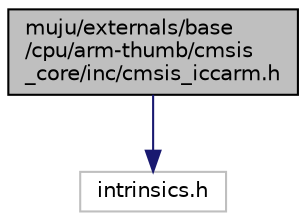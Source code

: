 digraph "muju/externals/base/cpu/arm-thumb/cmsis_core/inc/cmsis_iccarm.h"
{
  edge [fontname="Helvetica",fontsize="10",labelfontname="Helvetica",labelfontsize="10"];
  node [fontname="Helvetica",fontsize="10",shape=record];
  Node0 [label="muju/externals/base\l/cpu/arm-thumb/cmsis\l_core/inc/cmsis_iccarm.h",height=0.2,width=0.4,color="black", fillcolor="grey75", style="filled", fontcolor="black"];
  Node0 -> Node1 [color="midnightblue",fontsize="10",style="solid"];
  Node1 [label="intrinsics.h",height=0.2,width=0.4,color="grey75", fillcolor="white", style="filled"];
}
